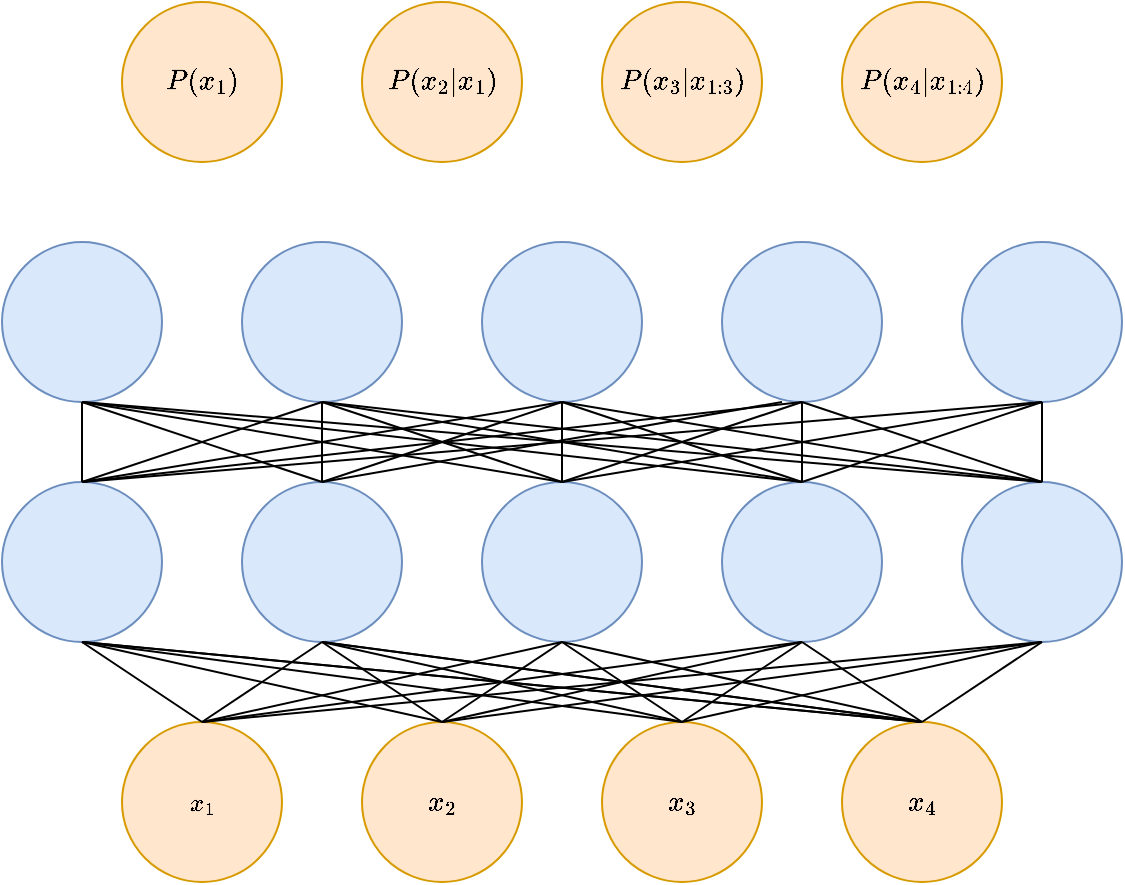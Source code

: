 <mxfile version="12.1.6" type="github" pages="1"><diagram id="d_cfS6SWb_KxHxdwD8Qj" name="Page-1"><mxGraphModel dx="1129" dy="628" grid="1" gridSize="10" guides="1" tooltips="1" connect="1" arrows="1" fold="1" page="1" pageScale="1" pageWidth="3300" pageHeight="4681" math="1" shadow="0"><root><mxCell id="0"/><mxCell id="1" parent="0"/><mxCell id="A4nzLeA4Wzo49Nar-VJ_-7" value="" style="group" vertex="1" connectable="0" parent="1"><mxGeometry x="240" y="1080" width="430" height="80" as="geometry"/></mxCell><mxCell id="A4nzLeA4Wzo49Nar-VJ_-3" value="" style="group" vertex="1" connectable="0" parent="A4nzLeA4Wzo49Nar-VJ_-7"><mxGeometry width="190" height="80" as="geometry"/></mxCell><mxCell id="A4nzLeA4Wzo49Nar-VJ_-1" value="&lt;div&gt;&lt;br&gt;&lt;/div&gt;&lt;div&gt;$$x_1$$&lt;br&gt;&lt;/div&gt;" style="ellipse;whiteSpace=wrap;html=1;aspect=fixed;fillColor=#ffe6cc;strokeColor=#d79b00;fontFamily=math;" vertex="1" parent="A4nzLeA4Wzo49Nar-VJ_-3"><mxGeometry width="80" height="80" as="geometry"/></mxCell><mxCell id="A4nzLeA4Wzo49Nar-VJ_-2" value="&lt;div&gt;&lt;br&gt;&lt;/div&gt;&lt;div&gt;$$x_2$$&lt;br&gt;&lt;/div&gt;" style="ellipse;whiteSpace=wrap;html=1;aspect=fixed;fillColor=#ffe6cc;strokeColor=#d79b00;" vertex="1" parent="A4nzLeA4Wzo49Nar-VJ_-3"><mxGeometry x="120" width="80" height="80" as="geometry"/></mxCell><mxCell id="A4nzLeA4Wzo49Nar-VJ_-4" value="" style="group" vertex="1" connectable="0" parent="A4nzLeA4Wzo49Nar-VJ_-7"><mxGeometry x="240" width="190" height="80" as="geometry"/></mxCell><mxCell id="A4nzLeA4Wzo49Nar-VJ_-5" value="&lt;div&gt;&lt;br&gt;&lt;/div&gt;&lt;div&gt;$$x_3$$&lt;br&gt;&lt;/div&gt;" style="ellipse;whiteSpace=wrap;html=1;aspect=fixed;fillColor=#ffe6cc;strokeColor=#d79b00;" vertex="1" parent="A4nzLeA4Wzo49Nar-VJ_-4"><mxGeometry width="80" height="80" as="geometry"/></mxCell><mxCell id="A4nzLeA4Wzo49Nar-VJ_-6" value="$$x_4$$" style="ellipse;whiteSpace=wrap;html=1;aspect=fixed;fillColor=#ffe6cc;strokeColor=#d79b00;" vertex="1" parent="A4nzLeA4Wzo49Nar-VJ_-4"><mxGeometry x="120" width="80" height="80" as="geometry"/></mxCell><mxCell id="A4nzLeA4Wzo49Nar-VJ_-16" value="" style="group" vertex="1" connectable="0" parent="1"><mxGeometry x="180" y="960" width="560" height="80" as="geometry"/></mxCell><mxCell id="A4nzLeA4Wzo49Nar-VJ_-9" value="" style="group" vertex="1" connectable="0" parent="A4nzLeA4Wzo49Nar-VJ_-16"><mxGeometry width="190" height="80" as="geometry"/></mxCell><mxCell id="A4nzLeA4Wzo49Nar-VJ_-10" value="" style="ellipse;whiteSpace=wrap;html=1;aspect=fixed;fillColor=#dae8fc;strokeColor=#6c8ebf;" vertex="1" parent="A4nzLeA4Wzo49Nar-VJ_-9"><mxGeometry width="80" height="80" as="geometry"/></mxCell><mxCell id="A4nzLeA4Wzo49Nar-VJ_-11" value="" style="ellipse;whiteSpace=wrap;html=1;aspect=fixed;fillColor=#dae8fc;strokeColor=#6c8ebf;" vertex="1" parent="A4nzLeA4Wzo49Nar-VJ_-9"><mxGeometry x="120" width="80" height="80" as="geometry"/></mxCell><mxCell id="A4nzLeA4Wzo49Nar-VJ_-12" value="" style="group" vertex="1" connectable="0" parent="A4nzLeA4Wzo49Nar-VJ_-16"><mxGeometry x="240" width="190" height="80" as="geometry"/></mxCell><mxCell id="A4nzLeA4Wzo49Nar-VJ_-13" value="" style="ellipse;whiteSpace=wrap;html=1;aspect=fixed;fillColor=#dae8fc;strokeColor=#6c8ebf;" vertex="1" parent="A4nzLeA4Wzo49Nar-VJ_-12"><mxGeometry width="80" height="80" as="geometry"/></mxCell><mxCell id="A4nzLeA4Wzo49Nar-VJ_-14" value="" style="ellipse;whiteSpace=wrap;html=1;aspect=fixed;fillColor=#dae8fc;strokeColor=#6c8ebf;" vertex="1" parent="A4nzLeA4Wzo49Nar-VJ_-12"><mxGeometry x="120" width="80" height="80" as="geometry"/></mxCell><mxCell id="A4nzLeA4Wzo49Nar-VJ_-15" value="" style="ellipse;whiteSpace=wrap;html=1;aspect=fixed;fillColor=#dae8fc;strokeColor=#6c8ebf;" vertex="1" parent="A4nzLeA4Wzo49Nar-VJ_-16"><mxGeometry x="480" width="80" height="80" as="geometry"/></mxCell><mxCell id="A4nzLeA4Wzo49Nar-VJ_-32" value="" style="group" vertex="1" connectable="0" parent="1"><mxGeometry x="180" y="840" width="560" height="80" as="geometry"/></mxCell><mxCell id="A4nzLeA4Wzo49Nar-VJ_-33" value="" style="group" vertex="1" connectable="0" parent="A4nzLeA4Wzo49Nar-VJ_-32"><mxGeometry width="190" height="80" as="geometry"/></mxCell><mxCell id="A4nzLeA4Wzo49Nar-VJ_-34" value="" style="ellipse;whiteSpace=wrap;html=1;aspect=fixed;fillColor=#dae8fc;strokeColor=#6c8ebf;" vertex="1" parent="A4nzLeA4Wzo49Nar-VJ_-33"><mxGeometry width="80" height="80" as="geometry"/></mxCell><mxCell id="A4nzLeA4Wzo49Nar-VJ_-35" value="" style="ellipse;whiteSpace=wrap;html=1;aspect=fixed;fillColor=#dae8fc;strokeColor=#6c8ebf;" vertex="1" parent="A4nzLeA4Wzo49Nar-VJ_-33"><mxGeometry x="120" width="80" height="80" as="geometry"/></mxCell><mxCell id="A4nzLeA4Wzo49Nar-VJ_-36" value="" style="group" vertex="1" connectable="0" parent="A4nzLeA4Wzo49Nar-VJ_-32"><mxGeometry x="240" width="190" height="80" as="geometry"/></mxCell><mxCell id="A4nzLeA4Wzo49Nar-VJ_-37" value="" style="ellipse;whiteSpace=wrap;html=1;aspect=fixed;fillColor=#dae8fc;strokeColor=#6c8ebf;" vertex="1" parent="A4nzLeA4Wzo49Nar-VJ_-36"><mxGeometry width="80" height="80" as="geometry"/></mxCell><mxCell id="A4nzLeA4Wzo49Nar-VJ_-38" value="" style="ellipse;whiteSpace=wrap;html=1;aspect=fixed;fillColor=#dae8fc;strokeColor=#6c8ebf;" vertex="1" parent="A4nzLeA4Wzo49Nar-VJ_-36"><mxGeometry x="120" width="80" height="80" as="geometry"/></mxCell><mxCell id="A4nzLeA4Wzo49Nar-VJ_-39" value="" style="ellipse;whiteSpace=wrap;html=1;aspect=fixed;fillColor=#dae8fc;strokeColor=#6c8ebf;" vertex="1" parent="A4nzLeA4Wzo49Nar-VJ_-32"><mxGeometry x="480" width="80" height="80" as="geometry"/></mxCell><mxCell id="A4nzLeA4Wzo49Nar-VJ_-40" value="" style="group" vertex="1" connectable="0" parent="1"><mxGeometry x="240" y="720" width="430" height="80" as="geometry"/></mxCell><mxCell id="A4nzLeA4Wzo49Nar-VJ_-41" value="" style="group" vertex="1" connectable="0" parent="A4nzLeA4Wzo49Nar-VJ_-40"><mxGeometry width="190" height="80" as="geometry"/></mxCell><mxCell id="A4nzLeA4Wzo49Nar-VJ_-42" value="&lt;div&gt;$$P(x_1)$$&lt;/div&gt;" style="ellipse;whiteSpace=wrap;html=1;aspect=fixed;fillColor=#ffe6cc;strokeColor=#d79b00;" vertex="1" parent="A4nzLeA4Wzo49Nar-VJ_-41"><mxGeometry width="80" height="80" as="geometry"/></mxCell><mxCell id="A4nzLeA4Wzo49Nar-VJ_-43" value="$$P(x_2|x_1)$$" style="ellipse;whiteSpace=wrap;html=1;aspect=fixed;fillColor=#ffe6cc;strokeColor=#d79b00;" vertex="1" parent="A4nzLeA4Wzo49Nar-VJ_-41"><mxGeometry x="120" width="80" height="80" as="geometry"/></mxCell><mxCell id="A4nzLeA4Wzo49Nar-VJ_-44" value="" style="group" vertex="1" connectable="0" parent="A4nzLeA4Wzo49Nar-VJ_-40"><mxGeometry x="240" width="190" height="80" as="geometry"/></mxCell><mxCell id="A4nzLeA4Wzo49Nar-VJ_-45" value="&lt;div&gt;$$P(x_3|x_{1:3})$$&lt;/div&gt;" style="ellipse;whiteSpace=wrap;html=1;aspect=fixed;fillColor=#ffe6cc;strokeColor=#d79b00;" vertex="1" parent="A4nzLeA4Wzo49Nar-VJ_-44"><mxGeometry width="80" height="80" as="geometry"/></mxCell><mxCell id="A4nzLeA4Wzo49Nar-VJ_-46" value="&lt;div&gt;$$P(x_4|x_{1:4})$$&lt;/div&gt;" style="ellipse;whiteSpace=wrap;html=1;aspect=fixed;fillColor=#ffe6cc;strokeColor=#d79b00;" vertex="1" parent="A4nzLeA4Wzo49Nar-VJ_-44"><mxGeometry x="120" width="80" height="80" as="geometry"/></mxCell><mxCell id="A4nzLeA4Wzo49Nar-VJ_-48" value="" style="endArrow=none;html=1;entryX=0.5;entryY=1;entryDx=0;entryDy=0;exitX=0.5;exitY=0;exitDx=0;exitDy=0;" edge="1" parent="1" source="A4nzLeA4Wzo49Nar-VJ_-1" target="A4nzLeA4Wzo49Nar-VJ_-10"><mxGeometry width="50" height="50" relative="1" as="geometry"><mxPoint x="180" y="1230" as="sourcePoint"/><mxPoint x="230" y="1180" as="targetPoint"/></mxGeometry></mxCell><mxCell id="A4nzLeA4Wzo49Nar-VJ_-49" value="" style="endArrow=none;html=1;entryX=0.5;entryY=1;entryDx=0;entryDy=0;exitX=0.5;exitY=0;exitDx=0;exitDy=0;" edge="1" parent="1" source="A4nzLeA4Wzo49Nar-VJ_-1" target="A4nzLeA4Wzo49Nar-VJ_-11"><mxGeometry width="50" height="50" relative="1" as="geometry"><mxPoint x="290" y="1090.0" as="sourcePoint"/><mxPoint x="230" y="1050.0" as="targetPoint"/></mxGeometry></mxCell><mxCell id="A4nzLeA4Wzo49Nar-VJ_-50" value="" style="endArrow=none;html=1;entryX=0.5;entryY=1;entryDx=0;entryDy=0;exitX=0.5;exitY=0;exitDx=0;exitDy=0;" edge="1" parent="1" source="A4nzLeA4Wzo49Nar-VJ_-1" target="A4nzLeA4Wzo49Nar-VJ_-13"><mxGeometry width="50" height="50" relative="1" as="geometry"><mxPoint x="300" y="1100.0" as="sourcePoint"/><mxPoint x="240" y="1060.0" as="targetPoint"/></mxGeometry></mxCell><mxCell id="A4nzLeA4Wzo49Nar-VJ_-51" value="" style="endArrow=none;html=1;entryX=0.5;entryY=1;entryDx=0;entryDy=0;exitX=0.5;exitY=0;exitDx=0;exitDy=0;" edge="1" parent="1" source="A4nzLeA4Wzo49Nar-VJ_-1" target="A4nzLeA4Wzo49Nar-VJ_-14"><mxGeometry width="50" height="50" relative="1" as="geometry"><mxPoint x="310" y="1110.0" as="sourcePoint"/><mxPoint x="250" y="1070.0" as="targetPoint"/></mxGeometry></mxCell><mxCell id="A4nzLeA4Wzo49Nar-VJ_-52" value="" style="endArrow=none;html=1;entryX=0.5;entryY=1;entryDx=0;entryDy=0;" edge="1" parent="1" target="A4nzLeA4Wzo49Nar-VJ_-15"><mxGeometry width="50" height="50" relative="1" as="geometry"><mxPoint x="280" y="1080" as="sourcePoint"/><mxPoint x="260" y="1080.0" as="targetPoint"/></mxGeometry></mxCell><mxCell id="A4nzLeA4Wzo49Nar-VJ_-53" value="" style="endArrow=none;html=1;exitX=0.5;exitY=0;exitDx=0;exitDy=0;" edge="1" parent="1" source="A4nzLeA4Wzo49Nar-VJ_-2"><mxGeometry width="50" height="50" relative="1" as="geometry"><mxPoint x="330" y="1130.0" as="sourcePoint"/><mxPoint x="220" y="1040" as="targetPoint"/></mxGeometry></mxCell><mxCell id="A4nzLeA4Wzo49Nar-VJ_-54" value="" style="endArrow=none;html=1;exitX=0.5;exitY=0;exitDx=0;exitDy=0;" edge="1" parent="1" source="A4nzLeA4Wzo49Nar-VJ_-5"><mxGeometry width="50" height="50" relative="1" as="geometry"><mxPoint x="340" y="1140.0" as="sourcePoint"/><mxPoint x="220" y="1040" as="targetPoint"/></mxGeometry></mxCell><mxCell id="A4nzLeA4Wzo49Nar-VJ_-55" value="" style="endArrow=none;html=1;exitX=0.5;exitY=0;exitDx=0;exitDy=0;" edge="1" parent="1" source="A4nzLeA4Wzo49Nar-VJ_-6"><mxGeometry width="50" height="50" relative="1" as="geometry"><mxPoint x="350" y="1150.0" as="sourcePoint"/><mxPoint x="220" y="1040" as="targetPoint"/></mxGeometry></mxCell><mxCell id="A4nzLeA4Wzo49Nar-VJ_-56" value="" style="endArrow=none;html=1;entryX=0.5;entryY=1;entryDx=0;entryDy=0;exitX=0.5;exitY=0;exitDx=0;exitDy=0;" edge="1" parent="1" source="A4nzLeA4Wzo49Nar-VJ_-2" target="A4nzLeA4Wzo49Nar-VJ_-11"><mxGeometry width="50" height="50" relative="1" as="geometry"><mxPoint x="360" y="1160.0" as="sourcePoint"/><mxPoint x="300" y="1120.0" as="targetPoint"/></mxGeometry></mxCell><mxCell id="A4nzLeA4Wzo49Nar-VJ_-57" value="" style="endArrow=none;html=1;exitX=0.5;exitY=0;exitDx=0;exitDy=0;" edge="1" parent="1" source="A4nzLeA4Wzo49Nar-VJ_-5"><mxGeometry width="50" height="50" relative="1" as="geometry"><mxPoint x="370" y="1170.0" as="sourcePoint"/><mxPoint x="340" y="1040" as="targetPoint"/></mxGeometry></mxCell><mxCell id="A4nzLeA4Wzo49Nar-VJ_-58" value="" style="endArrow=none;html=1;entryX=0.5;entryY=1;entryDx=0;entryDy=0;" edge="1" parent="1" target="A4nzLeA4Wzo49Nar-VJ_-11"><mxGeometry width="50" height="50" relative="1" as="geometry"><mxPoint x="640" y="1080" as="sourcePoint"/><mxPoint x="320" y="1140.0" as="targetPoint"/></mxGeometry></mxCell><mxCell id="A4nzLeA4Wzo49Nar-VJ_-59" value="" style="endArrow=none;html=1;entryX=0.5;entryY=1;entryDx=0;entryDy=0;exitX=0.5;exitY=0;exitDx=0;exitDy=0;" edge="1" parent="1" source="A4nzLeA4Wzo49Nar-VJ_-5" target="A4nzLeA4Wzo49Nar-VJ_-13"><mxGeometry width="50" height="50" relative="1" as="geometry"><mxPoint x="390" y="1190.0" as="sourcePoint"/><mxPoint x="330" y="1150.0" as="targetPoint"/></mxGeometry></mxCell><mxCell id="A4nzLeA4Wzo49Nar-VJ_-60" value="" style="endArrow=none;html=1;entryX=0.5;entryY=0;entryDx=0;entryDy=0;" edge="1" parent="1" target="A4nzLeA4Wzo49Nar-VJ_-2"><mxGeometry width="50" height="50" relative="1" as="geometry"><mxPoint x="460" y="1040" as="sourcePoint"/><mxPoint x="340" y="1160.0" as="targetPoint"/></mxGeometry></mxCell><mxCell id="A4nzLeA4Wzo49Nar-VJ_-61" value="" style="endArrow=none;html=1;entryX=0.5;entryY=0;entryDx=0;entryDy=0;" edge="1" parent="1" target="A4nzLeA4Wzo49Nar-VJ_-2"><mxGeometry width="50" height="50" relative="1" as="geometry"><mxPoint x="580" y="1040" as="sourcePoint"/><mxPoint x="350" y="1170.0" as="targetPoint"/></mxGeometry></mxCell><mxCell id="A4nzLeA4Wzo49Nar-VJ_-62" value="" style="endArrow=none;html=1;exitX=0.5;exitY=1;exitDx=0;exitDy=0;" edge="1" parent="1" source="A4nzLeA4Wzo49Nar-VJ_-15"><mxGeometry width="50" height="50" relative="1" as="geometry"><mxPoint x="420" y="1220.0" as="sourcePoint"/><mxPoint x="400" y="1080" as="targetPoint"/></mxGeometry></mxCell><mxCell id="A4nzLeA4Wzo49Nar-VJ_-63" value="" style="endArrow=none;html=1;" edge="1" parent="1"><mxGeometry width="50" height="50" relative="1" as="geometry"><mxPoint x="580" y="1040" as="sourcePoint"/><mxPoint x="520" y="1080" as="targetPoint"/></mxGeometry></mxCell><mxCell id="A4nzLeA4Wzo49Nar-VJ_-64" value="" style="endArrow=none;html=1;exitX=0.5;exitY=1;exitDx=0;exitDy=0;" edge="1" parent="1" source="A4nzLeA4Wzo49Nar-VJ_-15"><mxGeometry width="50" height="50" relative="1" as="geometry"><mxPoint x="440" y="1240.0" as="sourcePoint"/><mxPoint x="520" y="1080" as="targetPoint"/></mxGeometry></mxCell><mxCell id="A4nzLeA4Wzo49Nar-VJ_-65" value="" style="endArrow=none;html=1;" edge="1" parent="1"><mxGeometry width="50" height="50" relative="1" as="geometry"><mxPoint x="220" y="1040" as="sourcePoint"/><mxPoint x="640" y="1080" as="targetPoint"/></mxGeometry></mxCell><mxCell id="A4nzLeA4Wzo49Nar-VJ_-66" value="" style="endArrow=none;html=1;entryX=0.5;entryY=0;entryDx=0;entryDy=0;exitX=0.5;exitY=1;exitDx=0;exitDy=0;" edge="1" parent="1" source="A4nzLeA4Wzo49Nar-VJ_-11" target="A4nzLeA4Wzo49Nar-VJ_-6"><mxGeometry width="50" height="50" relative="1" as="geometry"><mxPoint x="460" y="1260.0" as="sourcePoint"/><mxPoint x="400" y="1220.0" as="targetPoint"/></mxGeometry></mxCell><mxCell id="A4nzLeA4Wzo49Nar-VJ_-67" value="" style="endArrow=none;html=1;entryX=0.5;entryY=0;entryDx=0;entryDy=0;exitX=0.5;exitY=1;exitDx=0;exitDy=0;" edge="1" parent="1" source="A4nzLeA4Wzo49Nar-VJ_-13" target="A4nzLeA4Wzo49Nar-VJ_-6"><mxGeometry width="50" height="50" relative="1" as="geometry"><mxPoint x="470" y="1270.0" as="sourcePoint"/><mxPoint x="410" y="1230.0" as="targetPoint"/></mxGeometry></mxCell><mxCell id="A4nzLeA4Wzo49Nar-VJ_-68" value="" style="endArrow=none;html=1;" edge="1" parent="1"><mxGeometry width="50" height="50" relative="1" as="geometry"><mxPoint x="580" y="1040" as="sourcePoint"/><mxPoint x="640" y="1080" as="targetPoint"/></mxGeometry></mxCell><mxCell id="A4nzLeA4Wzo49Nar-VJ_-69" value="" style="endArrow=none;html=1;" edge="1" parent="1"><mxGeometry width="50" height="50" relative="1" as="geometry"><mxPoint x="700" y="1040" as="sourcePoint"/><mxPoint x="640" y="1080" as="targetPoint"/></mxGeometry></mxCell><mxCell id="A4nzLeA4Wzo49Nar-VJ_-70" value="" style="endArrow=none;html=1;entryX=0.5;entryY=1;entryDx=0;entryDy=0;exitX=0.5;exitY=0;exitDx=0;exitDy=0;" edge="1" parent="1" source="A4nzLeA4Wzo49Nar-VJ_-10" target="A4nzLeA4Wzo49Nar-VJ_-34"><mxGeometry width="50" height="50" relative="1" as="geometry"><mxPoint x="170" y="970.0" as="sourcePoint"/><mxPoint x="110" y="930.0" as="targetPoint"/></mxGeometry></mxCell><mxCell id="A4nzLeA4Wzo49Nar-VJ_-71" value="" style="endArrow=none;html=1;entryX=0.5;entryY=1;entryDx=0;entryDy=0;exitX=0.5;exitY=0;exitDx=0;exitDy=0;" edge="1" parent="1" source="A4nzLeA4Wzo49Nar-VJ_-10" target="A4nzLeA4Wzo49Nar-VJ_-35"><mxGeometry width="50" height="50" relative="1" as="geometry"><mxPoint x="180" y="980.0" as="sourcePoint"/><mxPoint x="120" y="940.0" as="targetPoint"/></mxGeometry></mxCell><mxCell id="A4nzLeA4Wzo49Nar-VJ_-72" value="" style="endArrow=none;html=1;entryX=0.5;entryY=1;entryDx=0;entryDy=0;" edge="1" parent="1" target="A4nzLeA4Wzo49Nar-VJ_-37"><mxGeometry width="50" height="50" relative="1" as="geometry"><mxPoint x="220" y="960" as="sourcePoint"/><mxPoint x="456" y="922" as="targetPoint"/></mxGeometry></mxCell><mxCell id="A4nzLeA4Wzo49Nar-VJ_-73" value="" style="endArrow=none;html=1;entryX=0.5;entryY=1;entryDx=0;entryDy=0;exitX=0.5;exitY=0;exitDx=0;exitDy=0;" edge="1" parent="1" source="A4nzLeA4Wzo49Nar-VJ_-10" target="A4nzLeA4Wzo49Nar-VJ_-38"><mxGeometry width="50" height="50" relative="1" as="geometry"><mxPoint x="200" y="1000.0" as="sourcePoint"/><mxPoint x="140" y="960.0" as="targetPoint"/></mxGeometry></mxCell><mxCell id="A4nzLeA4Wzo49Nar-VJ_-74" value="" style="endArrow=none;html=1;entryX=0.5;entryY=1;entryDx=0;entryDy=0;" edge="1" parent="1" target="A4nzLeA4Wzo49Nar-VJ_-39"><mxGeometry width="50" height="50" relative="1" as="geometry"><mxPoint x="220" y="960" as="sourcePoint"/><mxPoint x="150" y="970.0" as="targetPoint"/></mxGeometry></mxCell><mxCell id="A4nzLeA4Wzo49Nar-VJ_-75" value="" style="endArrow=none;html=1;exitX=0.5;exitY=0;exitDx=0;exitDy=0;" edge="1" parent="1" source="A4nzLeA4Wzo49Nar-VJ_-11"><mxGeometry width="50" height="50" relative="1" as="geometry"><mxPoint x="220" y="1020.0" as="sourcePoint"/><mxPoint x="220" y="920" as="targetPoint"/></mxGeometry></mxCell><mxCell id="A4nzLeA4Wzo49Nar-VJ_-76" value="" style="endArrow=none;html=1;exitX=0.5;exitY=0;exitDx=0;exitDy=0;" edge="1" parent="1" source="A4nzLeA4Wzo49Nar-VJ_-11"><mxGeometry width="50" height="50" relative="1" as="geometry"><mxPoint x="230" y="1030.0" as="sourcePoint"/><mxPoint x="340" y="920" as="targetPoint"/></mxGeometry></mxCell><mxCell id="A4nzLeA4Wzo49Nar-VJ_-77" value="" style="endArrow=none;html=1;exitX=0.5;exitY=0;exitDx=0;exitDy=0;" edge="1" parent="1" source="A4nzLeA4Wzo49Nar-VJ_-13"><mxGeometry width="50" height="50" relative="1" as="geometry"><mxPoint x="240" y="1040.0" as="sourcePoint"/><mxPoint x="460" y="920" as="targetPoint"/></mxGeometry></mxCell><mxCell id="A4nzLeA4Wzo49Nar-VJ_-78" value="" style="endArrow=none;html=1;entryX=0.5;entryY=1;entryDx=0;entryDy=0;exitX=0.5;exitY=0;exitDx=0;exitDy=0;" edge="1" parent="1" source="A4nzLeA4Wzo49Nar-VJ_-13" target="A4nzLeA4Wzo49Nar-VJ_-35"><mxGeometry width="50" height="50" relative="1" as="geometry"><mxPoint x="120" y="890.0" as="sourcePoint"/><mxPoint x="60" y="850.0" as="targetPoint"/></mxGeometry></mxCell><mxCell id="A4nzLeA4Wzo49Nar-VJ_-79" value="" style="endArrow=none;html=1;exitX=0.5;exitY=0;exitDx=0;exitDy=0;" edge="1" parent="1" source="A4nzLeA4Wzo49Nar-VJ_-11"><mxGeometry width="50" height="50" relative="1" as="geometry"><mxPoint x="130" y="900.0" as="sourcePoint"/><mxPoint x="570" y="920" as="targetPoint"/></mxGeometry></mxCell><mxCell id="A4nzLeA4Wzo49Nar-VJ_-80" value="" style="endArrow=none;html=1;" edge="1" parent="1"><mxGeometry width="50" height="50" relative="1" as="geometry"><mxPoint x="340" y="960" as="sourcePoint"/><mxPoint x="460" y="920" as="targetPoint"/></mxGeometry></mxCell><mxCell id="A4nzLeA4Wzo49Nar-VJ_-81" value="" style="endArrow=none;html=1;entryX=0.5;entryY=1;entryDx=0;entryDy=0;exitX=0.5;exitY=0;exitDx=0;exitDy=0;" edge="1" parent="1" source="A4nzLeA4Wzo49Nar-VJ_-13" target="A4nzLeA4Wzo49Nar-VJ_-34"><mxGeometry width="50" height="50" relative="1" as="geometry"><mxPoint x="150" y="920.0" as="sourcePoint"/><mxPoint x="90" y="880.0" as="targetPoint"/></mxGeometry></mxCell><mxCell id="A4nzLeA4Wzo49Nar-VJ_-82" value="" style="endArrow=none;html=1;exitX=0.5;exitY=0;exitDx=0;exitDy=0;" edge="1" parent="1" source="A4nzLeA4Wzo49Nar-VJ_-13"><mxGeometry width="50" height="50" relative="1" as="geometry"><mxPoint x="160" y="930.0" as="sourcePoint"/><mxPoint x="580" y="920" as="targetPoint"/></mxGeometry></mxCell><mxCell id="A4nzLeA4Wzo49Nar-VJ_-83" value="" style="endArrow=none;html=1;entryX=0.5;entryY=1;entryDx=0;entryDy=0;exitX=0.5;exitY=0;exitDx=0;exitDy=0;" edge="1" parent="1" source="A4nzLeA4Wzo49Nar-VJ_-13" target="A4nzLeA4Wzo49Nar-VJ_-39"><mxGeometry width="50" height="50" relative="1" as="geometry"><mxPoint x="170" y="940.0" as="sourcePoint"/><mxPoint x="110" y="900.0" as="targetPoint"/></mxGeometry></mxCell><mxCell id="A4nzLeA4Wzo49Nar-VJ_-84" value="" style="endArrow=none;html=1;entryX=0.5;entryY=1;entryDx=0;entryDy=0;exitX=0.5;exitY=0;exitDx=0;exitDy=0;" edge="1" parent="1" source="A4nzLeA4Wzo49Nar-VJ_-14" target="A4nzLeA4Wzo49Nar-VJ_-34"><mxGeometry width="50" height="50" relative="1" as="geometry"><mxPoint x="120" y="930.0" as="sourcePoint"/><mxPoint x="60" y="890.0" as="targetPoint"/></mxGeometry></mxCell><mxCell id="A4nzLeA4Wzo49Nar-VJ_-85" value="" style="endArrow=none;html=1;exitX=0.5;exitY=0;exitDx=0;exitDy=0;" edge="1" parent="1" source="A4nzLeA4Wzo49Nar-VJ_-14"><mxGeometry width="50" height="50" relative="1" as="geometry"><mxPoint x="130" y="940.0" as="sourcePoint"/><mxPoint x="340" y="920" as="targetPoint"/></mxGeometry></mxCell><mxCell id="A4nzLeA4Wzo49Nar-VJ_-86" value="" style="endArrow=none;html=1;exitX=0.5;exitY=0;exitDx=0;exitDy=0;" edge="1" parent="1" source="A4nzLeA4Wzo49Nar-VJ_-14"><mxGeometry width="50" height="50" relative="1" as="geometry"><mxPoint x="140" y="950.0" as="sourcePoint"/><mxPoint x="460" y="920" as="targetPoint"/></mxGeometry></mxCell><mxCell id="A4nzLeA4Wzo49Nar-VJ_-87" value="" style="endArrow=none;html=1;" edge="1" parent="1"><mxGeometry width="50" height="50" relative="1" as="geometry"><mxPoint x="580" y="960" as="sourcePoint"/><mxPoint x="580" y="920" as="targetPoint"/></mxGeometry></mxCell><mxCell id="A4nzLeA4Wzo49Nar-VJ_-88" value="" style="endArrow=none;html=1;entryX=0.5;entryY=1;entryDx=0;entryDy=0;exitX=0.5;exitY=0;exitDx=0;exitDy=0;" edge="1" parent="1" source="A4nzLeA4Wzo49Nar-VJ_-14" target="A4nzLeA4Wzo49Nar-VJ_-39"><mxGeometry width="50" height="50" relative="1" as="geometry"><mxPoint x="160" y="970.0" as="sourcePoint"/><mxPoint x="100" y="930.0" as="targetPoint"/></mxGeometry></mxCell><mxCell id="A4nzLeA4Wzo49Nar-VJ_-89" value="" style="endArrow=none;html=1;entryX=0.5;entryY=1;entryDx=0;entryDy=0;exitX=0.5;exitY=0;exitDx=0;exitDy=0;" edge="1" parent="1" source="A4nzLeA4Wzo49Nar-VJ_-15" target="A4nzLeA4Wzo49Nar-VJ_-34"><mxGeometry width="50" height="50" relative="1" as="geometry"><mxPoint x="170" y="980.0" as="sourcePoint"/><mxPoint x="110" y="940.0" as="targetPoint"/></mxGeometry></mxCell><mxCell id="A4nzLeA4Wzo49Nar-VJ_-90" value="" style="endArrow=none;html=1;entryX=0.5;entryY=1;entryDx=0;entryDy=0;" edge="1" parent="1" target="A4nzLeA4Wzo49Nar-VJ_-35"><mxGeometry width="50" height="50" relative="1" as="geometry"><mxPoint x="700" y="960" as="sourcePoint"/><mxPoint x="90" y="950.0" as="targetPoint"/></mxGeometry></mxCell><mxCell id="A4nzLeA4Wzo49Nar-VJ_-95" value="" style="endArrow=none;html=1;entryX=0.5;entryY=0;entryDx=0;entryDy=0;" edge="1" parent="1" target="A4nzLeA4Wzo49Nar-VJ_-15"><mxGeometry width="50" height="50" relative="1" as="geometry"><mxPoint x="460" y="920" as="sourcePoint"/><mxPoint x="230" y="1180" as="targetPoint"/></mxGeometry></mxCell><mxCell id="A4nzLeA4Wzo49Nar-VJ_-96" value="" style="endArrow=none;html=1;entryX=0.5;entryY=0;entryDx=0;entryDy=0;" edge="1" parent="1" target="A4nzLeA4Wzo49Nar-VJ_-15"><mxGeometry width="50" height="50" relative="1" as="geometry"><mxPoint x="580" y="920" as="sourcePoint"/><mxPoint x="240" y="1190" as="targetPoint"/></mxGeometry></mxCell><mxCell id="A4nzLeA4Wzo49Nar-VJ_-97" value="" style="endArrow=none;html=1;entryX=0.5;entryY=0;entryDx=0;entryDy=0;" edge="1" parent="1" target="A4nzLeA4Wzo49Nar-VJ_-15"><mxGeometry width="50" height="50" relative="1" as="geometry"><mxPoint x="700" y="920" as="sourcePoint"/><mxPoint x="250" y="1200" as="targetPoint"/></mxGeometry></mxCell></root></mxGraphModel></diagram></mxfile>
